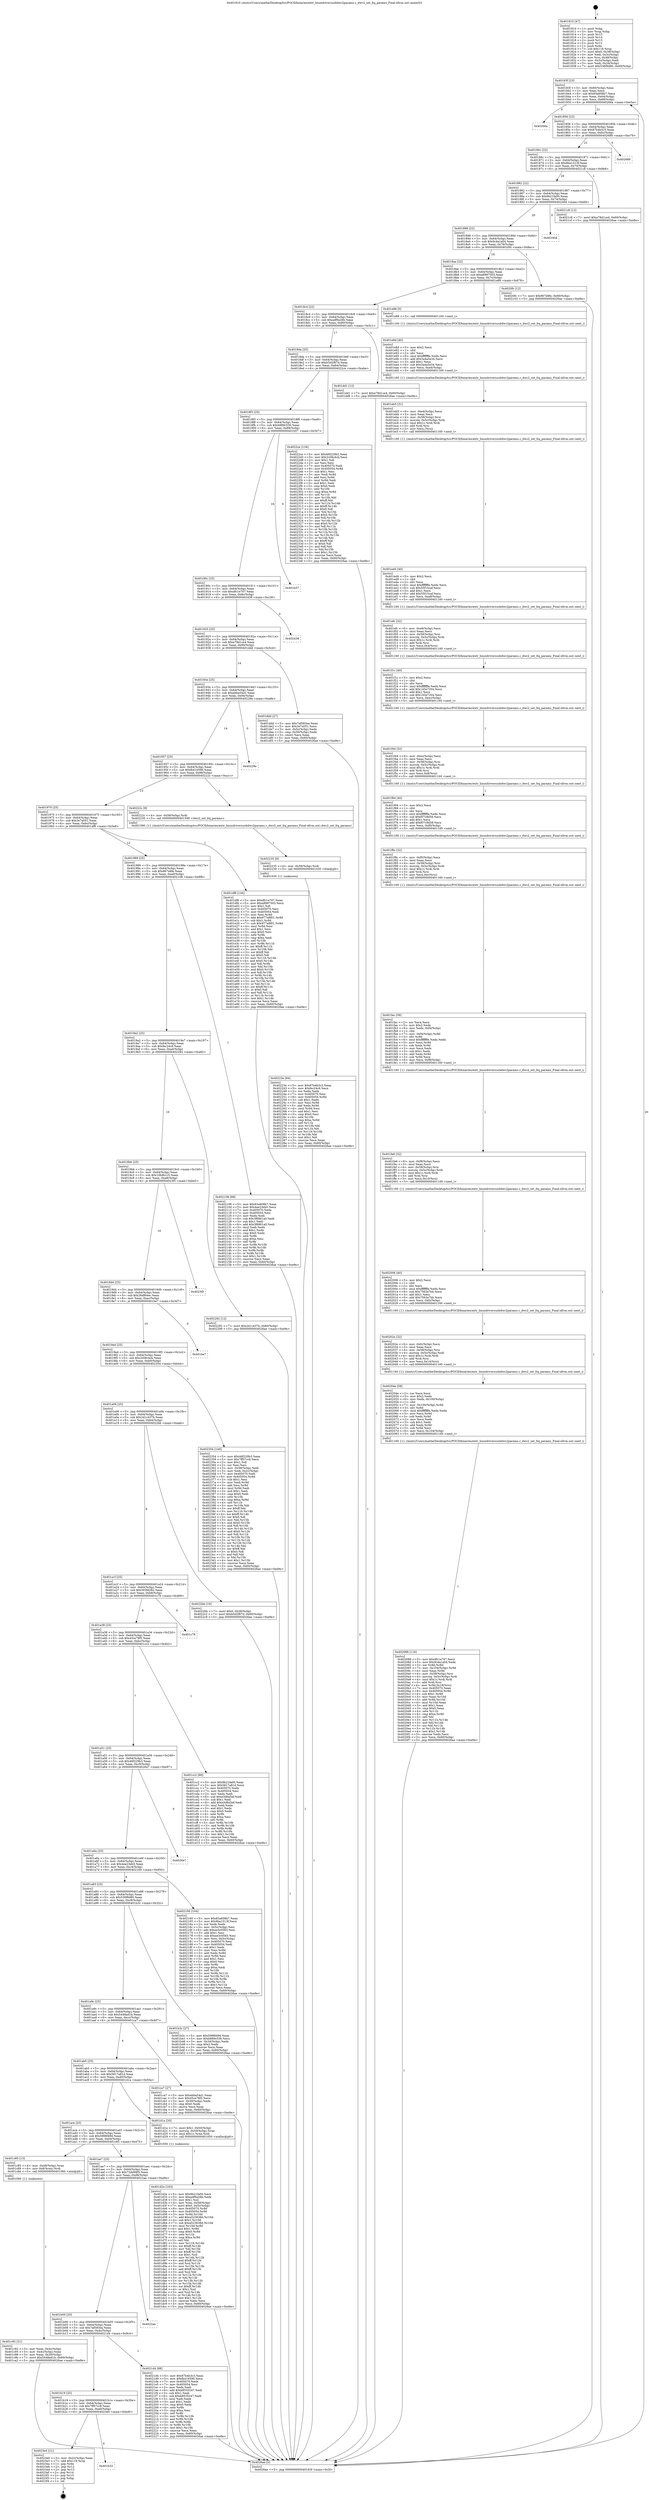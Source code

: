 digraph "0x401810" {
  label = "0x401810 (/mnt/c/Users/mathe/Desktop/tcc/POCII/binaries/extr_linuxdriversusbdwc2params.c_dwc2_set_ltq_params_Final-ollvm.out::main(0))"
  labelloc = "t"
  node[shape=record]

  Entry [label="",width=0.3,height=0.3,shape=circle,fillcolor=black,style=filled]
  "0x40183f" [label="{
     0x40183f [23]\l
     | [instrs]\l
     &nbsp;&nbsp;0x40183f \<+3\>: mov -0x60(%rbp),%eax\l
     &nbsp;&nbsp;0x401842 \<+2\>: mov %eax,%ecx\l
     &nbsp;&nbsp;0x401844 \<+6\>: sub $0x83a608b7,%ecx\l
     &nbsp;&nbsp;0x40184a \<+3\>: mov %eax,-0x64(%rbp)\l
     &nbsp;&nbsp;0x40184d \<+3\>: mov %ecx,-0x68(%rbp)\l
     &nbsp;&nbsp;0x401850 \<+6\>: je 000000000040266a \<main+0xe5a\>\l
  }"]
  "0x40266a" [label="{
     0x40266a\l
  }", style=dashed]
  "0x401856" [label="{
     0x401856 [22]\l
     | [instrs]\l
     &nbsp;&nbsp;0x401856 \<+5\>: jmp 000000000040185b \<main+0x4b\>\l
     &nbsp;&nbsp;0x40185b \<+3\>: mov -0x64(%rbp),%eax\l
     &nbsp;&nbsp;0x40185e \<+5\>: sub $0x87b4b3c3,%eax\l
     &nbsp;&nbsp;0x401863 \<+3\>: mov %eax,-0x6c(%rbp)\l
     &nbsp;&nbsp;0x401866 \<+6\>: je 0000000000402689 \<main+0xe79\>\l
  }"]
  Exit [label="",width=0.3,height=0.3,shape=circle,fillcolor=black,style=filled,peripheries=2]
  "0x402689" [label="{
     0x402689\l
  }", style=dashed]
  "0x40186c" [label="{
     0x40186c [22]\l
     | [instrs]\l
     &nbsp;&nbsp;0x40186c \<+5\>: jmp 0000000000401871 \<main+0x61\>\l
     &nbsp;&nbsp;0x401871 \<+3\>: mov -0x64(%rbp),%eax\l
     &nbsp;&nbsp;0x401874 \<+5\>: sub $0x8ba1513f,%eax\l
     &nbsp;&nbsp;0x401879 \<+3\>: mov %eax,-0x70(%rbp)\l
     &nbsp;&nbsp;0x40187c \<+6\>: je 00000000004021c8 \<main+0x9b8\>\l
  }"]
  "0x401b32" [label="{
     0x401b32\l
  }", style=dashed]
  "0x4021c8" [label="{
     0x4021c8 [12]\l
     | [instrs]\l
     &nbsp;&nbsp;0x4021c8 \<+7\>: movl $0xe78d1ce4,-0x60(%rbp)\l
     &nbsp;&nbsp;0x4021cf \<+5\>: jmp 00000000004026ae \<main+0xe9e\>\l
  }"]
  "0x401882" [label="{
     0x401882 [22]\l
     | [instrs]\l
     &nbsp;&nbsp;0x401882 \<+5\>: jmp 0000000000401887 \<main+0x77\>\l
     &nbsp;&nbsp;0x401887 \<+3\>: mov -0x64(%rbp),%eax\l
     &nbsp;&nbsp;0x40188a \<+5\>: sub $0x9b21fa00,%eax\l
     &nbsp;&nbsp;0x40188f \<+3\>: mov %eax,-0x74(%rbp)\l
     &nbsp;&nbsp;0x401892 \<+6\>: je 000000000040240d \<main+0xbfd\>\l
  }"]
  "0x4023e0" [label="{
     0x4023e0 [21]\l
     | [instrs]\l
     &nbsp;&nbsp;0x4023e0 \<+3\>: mov -0x2c(%rbp),%eax\l
     &nbsp;&nbsp;0x4023e3 \<+7\>: add $0x118,%rsp\l
     &nbsp;&nbsp;0x4023ea \<+1\>: pop %rbx\l
     &nbsp;&nbsp;0x4023eb \<+2\>: pop %r12\l
     &nbsp;&nbsp;0x4023ed \<+2\>: pop %r13\l
     &nbsp;&nbsp;0x4023ef \<+2\>: pop %r14\l
     &nbsp;&nbsp;0x4023f1 \<+2\>: pop %r15\l
     &nbsp;&nbsp;0x4023f3 \<+1\>: pop %rbp\l
     &nbsp;&nbsp;0x4023f4 \<+1\>: ret\l
  }"]
  "0x40240d" [label="{
     0x40240d\l
  }", style=dashed]
  "0x401898" [label="{
     0x401898 [22]\l
     | [instrs]\l
     &nbsp;&nbsp;0x401898 \<+5\>: jmp 000000000040189d \<main+0x8d\>\l
     &nbsp;&nbsp;0x40189d \<+3\>: mov -0x64(%rbp),%eax\l
     &nbsp;&nbsp;0x4018a0 \<+5\>: sub $0x9c4a1a04,%eax\l
     &nbsp;&nbsp;0x4018a5 \<+3\>: mov %eax,-0x78(%rbp)\l
     &nbsp;&nbsp;0x4018a8 \<+6\>: je 00000000004020fc \<main+0x8ec\>\l
  }"]
  "0x40223e" [label="{
     0x40223e [84]\l
     | [instrs]\l
     &nbsp;&nbsp;0x40223e \<+5\>: mov $0x87b4b3c3,%eax\l
     &nbsp;&nbsp;0x402243 \<+5\>: mov $0xfec24c6,%ecx\l
     &nbsp;&nbsp;0x402248 \<+2\>: xor %edx,%edx\l
     &nbsp;&nbsp;0x40224a \<+7\>: mov 0x405070,%esi\l
     &nbsp;&nbsp;0x402251 \<+8\>: mov 0x405054,%r8d\l
     &nbsp;&nbsp;0x402259 \<+3\>: sub $0x1,%edx\l
     &nbsp;&nbsp;0x40225c \<+3\>: mov %esi,%r9d\l
     &nbsp;&nbsp;0x40225f \<+3\>: add %edx,%r9d\l
     &nbsp;&nbsp;0x402262 \<+4\>: imul %r9d,%esi\l
     &nbsp;&nbsp;0x402266 \<+3\>: and $0x1,%esi\l
     &nbsp;&nbsp;0x402269 \<+3\>: cmp $0x0,%esi\l
     &nbsp;&nbsp;0x40226c \<+4\>: sete %r10b\l
     &nbsp;&nbsp;0x402270 \<+4\>: cmp $0xa,%r8d\l
     &nbsp;&nbsp;0x402274 \<+4\>: setl %r11b\l
     &nbsp;&nbsp;0x402278 \<+3\>: mov %r10b,%bl\l
     &nbsp;&nbsp;0x40227b \<+3\>: and %r11b,%bl\l
     &nbsp;&nbsp;0x40227e \<+3\>: xor %r11b,%r10b\l
     &nbsp;&nbsp;0x402281 \<+3\>: or %r10b,%bl\l
     &nbsp;&nbsp;0x402284 \<+3\>: test $0x1,%bl\l
     &nbsp;&nbsp;0x402287 \<+3\>: cmovne %ecx,%eax\l
     &nbsp;&nbsp;0x40228a \<+3\>: mov %eax,-0x60(%rbp)\l
     &nbsp;&nbsp;0x40228d \<+5\>: jmp 00000000004026ae \<main+0xe9e\>\l
  }"]
  "0x4020fc" [label="{
     0x4020fc [12]\l
     | [instrs]\l
     &nbsp;&nbsp;0x4020fc \<+7\>: movl $0x867e8fe,-0x60(%rbp)\l
     &nbsp;&nbsp;0x402103 \<+5\>: jmp 00000000004026ae \<main+0xe9e\>\l
  }"]
  "0x4018ae" [label="{
     0x4018ae [22]\l
     | [instrs]\l
     &nbsp;&nbsp;0x4018ae \<+5\>: jmp 00000000004018b3 \<main+0xa3\>\l
     &nbsp;&nbsp;0x4018b3 \<+3\>: mov -0x64(%rbp),%eax\l
     &nbsp;&nbsp;0x4018b6 \<+5\>: sub $0xa8997503,%eax\l
     &nbsp;&nbsp;0x4018bb \<+3\>: mov %eax,-0x7c(%rbp)\l
     &nbsp;&nbsp;0x4018be \<+6\>: je 0000000000401e88 \<main+0x678\>\l
  }"]
  "0x402235" [label="{
     0x402235 [9]\l
     | [instrs]\l
     &nbsp;&nbsp;0x402235 \<+4\>: mov -0x58(%rbp),%rdi\l
     &nbsp;&nbsp;0x402239 \<+5\>: call 0000000000401030 \<free@plt\>\l
     | [calls]\l
     &nbsp;&nbsp;0x401030 \{1\} (unknown)\l
  }"]
  "0x401e88" [label="{
     0x401e88 [5]\l
     | [instrs]\l
     &nbsp;&nbsp;0x401e88 \<+5\>: call 0000000000401160 \<next_i\>\l
     | [calls]\l
     &nbsp;&nbsp;0x401160 \{1\} (/mnt/c/Users/mathe/Desktop/tcc/POCII/binaries/extr_linuxdriversusbdwc2params.c_dwc2_set_ltq_params_Final-ollvm.out::next_i)\l
  }"]
  "0x4018c4" [label="{
     0x4018c4 [22]\l
     | [instrs]\l
     &nbsp;&nbsp;0x4018c4 \<+5\>: jmp 00000000004018c9 \<main+0xb9\>\l
     &nbsp;&nbsp;0x4018c9 \<+3\>: mov -0x64(%rbp),%eax\l
     &nbsp;&nbsp;0x4018cc \<+5\>: sub $0xadf9a26b,%eax\l
     &nbsp;&nbsp;0x4018d1 \<+3\>: mov %eax,-0x80(%rbp)\l
     &nbsp;&nbsp;0x4018d4 \<+6\>: je 0000000000401dd1 \<main+0x5c1\>\l
  }"]
  "0x401b19" [label="{
     0x401b19 [25]\l
     | [instrs]\l
     &nbsp;&nbsp;0x401b19 \<+5\>: jmp 0000000000401b1e \<main+0x30e\>\l
     &nbsp;&nbsp;0x401b1e \<+3\>: mov -0x64(%rbp),%eax\l
     &nbsp;&nbsp;0x401b21 \<+5\>: sub $0x7ff57cc6,%eax\l
     &nbsp;&nbsp;0x401b26 \<+6\>: mov %eax,-0xe0(%rbp)\l
     &nbsp;&nbsp;0x401b2c \<+6\>: je 00000000004023e0 \<main+0xbd0\>\l
  }"]
  "0x401dd1" [label="{
     0x401dd1 [12]\l
     | [instrs]\l
     &nbsp;&nbsp;0x401dd1 \<+7\>: movl $0xe78d1ce4,-0x60(%rbp)\l
     &nbsp;&nbsp;0x401dd8 \<+5\>: jmp 00000000004026ae \<main+0xe9e\>\l
  }"]
  "0x4018da" [label="{
     0x4018da [25]\l
     | [instrs]\l
     &nbsp;&nbsp;0x4018da \<+5\>: jmp 00000000004018df \<main+0xcf\>\l
     &nbsp;&nbsp;0x4018df \<+3\>: mov -0x64(%rbp),%eax\l
     &nbsp;&nbsp;0x4018e2 \<+5\>: sub $0xb5d2f67d,%eax\l
     &nbsp;&nbsp;0x4018e7 \<+6\>: mov %eax,-0x84(%rbp)\l
     &nbsp;&nbsp;0x4018ed \<+6\>: je 00000000004022ce \<main+0xabe\>\l
  }"]
  "0x4021d4" [label="{
     0x4021d4 [88]\l
     | [instrs]\l
     &nbsp;&nbsp;0x4021d4 \<+5\>: mov $0x87b4b3c3,%eax\l
     &nbsp;&nbsp;0x4021d9 \<+5\>: mov $0xfb416590,%ecx\l
     &nbsp;&nbsp;0x4021de \<+7\>: mov 0x405070,%edx\l
     &nbsp;&nbsp;0x4021e5 \<+7\>: mov 0x405054,%esi\l
     &nbsp;&nbsp;0x4021ec \<+2\>: mov %edx,%edi\l
     &nbsp;&nbsp;0x4021ee \<+6\>: add $0xb8535247,%edi\l
     &nbsp;&nbsp;0x4021f4 \<+3\>: sub $0x1,%edi\l
     &nbsp;&nbsp;0x4021f7 \<+6\>: sub $0xb8535247,%edi\l
     &nbsp;&nbsp;0x4021fd \<+3\>: imul %edi,%edx\l
     &nbsp;&nbsp;0x402200 \<+3\>: and $0x1,%edx\l
     &nbsp;&nbsp;0x402203 \<+3\>: cmp $0x0,%edx\l
     &nbsp;&nbsp;0x402206 \<+4\>: sete %r8b\l
     &nbsp;&nbsp;0x40220a \<+3\>: cmp $0xa,%esi\l
     &nbsp;&nbsp;0x40220d \<+4\>: setl %r9b\l
     &nbsp;&nbsp;0x402211 \<+3\>: mov %r8b,%r10b\l
     &nbsp;&nbsp;0x402214 \<+3\>: and %r9b,%r10b\l
     &nbsp;&nbsp;0x402217 \<+3\>: xor %r9b,%r8b\l
     &nbsp;&nbsp;0x40221a \<+3\>: or %r8b,%r10b\l
     &nbsp;&nbsp;0x40221d \<+4\>: test $0x1,%r10b\l
     &nbsp;&nbsp;0x402221 \<+3\>: cmovne %ecx,%eax\l
     &nbsp;&nbsp;0x402224 \<+3\>: mov %eax,-0x60(%rbp)\l
     &nbsp;&nbsp;0x402227 \<+5\>: jmp 00000000004026ae \<main+0xe9e\>\l
  }"]
  "0x4022ce" [label="{
     0x4022ce [134]\l
     | [instrs]\l
     &nbsp;&nbsp;0x4022ce \<+5\>: mov $0x46f229b3,%eax\l
     &nbsp;&nbsp;0x4022d3 \<+5\>: mov $0x2c08c4cb,%ecx\l
     &nbsp;&nbsp;0x4022d8 \<+2\>: mov $0x1,%dl\l
     &nbsp;&nbsp;0x4022da \<+2\>: xor %esi,%esi\l
     &nbsp;&nbsp;0x4022dc \<+7\>: mov 0x405070,%edi\l
     &nbsp;&nbsp;0x4022e3 \<+8\>: mov 0x405054,%r8d\l
     &nbsp;&nbsp;0x4022eb \<+3\>: sub $0x1,%esi\l
     &nbsp;&nbsp;0x4022ee \<+3\>: mov %edi,%r9d\l
     &nbsp;&nbsp;0x4022f1 \<+3\>: add %esi,%r9d\l
     &nbsp;&nbsp;0x4022f4 \<+4\>: imul %r9d,%edi\l
     &nbsp;&nbsp;0x4022f8 \<+3\>: and $0x1,%edi\l
     &nbsp;&nbsp;0x4022fb \<+3\>: cmp $0x0,%edi\l
     &nbsp;&nbsp;0x4022fe \<+4\>: sete %r10b\l
     &nbsp;&nbsp;0x402302 \<+4\>: cmp $0xa,%r8d\l
     &nbsp;&nbsp;0x402306 \<+4\>: setl %r11b\l
     &nbsp;&nbsp;0x40230a \<+3\>: mov %r10b,%bl\l
     &nbsp;&nbsp;0x40230d \<+3\>: xor $0xff,%bl\l
     &nbsp;&nbsp;0x402310 \<+3\>: mov %r11b,%r14b\l
     &nbsp;&nbsp;0x402313 \<+4\>: xor $0xff,%r14b\l
     &nbsp;&nbsp;0x402317 \<+3\>: xor $0x0,%dl\l
     &nbsp;&nbsp;0x40231a \<+3\>: mov %bl,%r15b\l
     &nbsp;&nbsp;0x40231d \<+4\>: and $0x0,%r15b\l
     &nbsp;&nbsp;0x402321 \<+3\>: and %dl,%r10b\l
     &nbsp;&nbsp;0x402324 \<+3\>: mov %r14b,%r12b\l
     &nbsp;&nbsp;0x402327 \<+4\>: and $0x0,%r12b\l
     &nbsp;&nbsp;0x40232b \<+3\>: and %dl,%r11b\l
     &nbsp;&nbsp;0x40232e \<+3\>: or %r10b,%r15b\l
     &nbsp;&nbsp;0x402331 \<+3\>: or %r11b,%r12b\l
     &nbsp;&nbsp;0x402334 \<+3\>: xor %r12b,%r15b\l
     &nbsp;&nbsp;0x402337 \<+3\>: or %r14b,%bl\l
     &nbsp;&nbsp;0x40233a \<+3\>: xor $0xff,%bl\l
     &nbsp;&nbsp;0x40233d \<+3\>: or $0x0,%dl\l
     &nbsp;&nbsp;0x402340 \<+2\>: and %dl,%bl\l
     &nbsp;&nbsp;0x402342 \<+3\>: or %bl,%r15b\l
     &nbsp;&nbsp;0x402345 \<+4\>: test $0x1,%r15b\l
     &nbsp;&nbsp;0x402349 \<+3\>: cmovne %ecx,%eax\l
     &nbsp;&nbsp;0x40234c \<+3\>: mov %eax,-0x60(%rbp)\l
     &nbsp;&nbsp;0x40234f \<+5\>: jmp 00000000004026ae \<main+0xe9e\>\l
  }"]
  "0x4018f3" [label="{
     0x4018f3 [25]\l
     | [instrs]\l
     &nbsp;&nbsp;0x4018f3 \<+5\>: jmp 00000000004018f8 \<main+0xe8\>\l
     &nbsp;&nbsp;0x4018f8 \<+3\>: mov -0x64(%rbp),%eax\l
     &nbsp;&nbsp;0x4018fb \<+5\>: sub $0xb889c536,%eax\l
     &nbsp;&nbsp;0x401900 \<+6\>: mov %eax,-0x88(%rbp)\l
     &nbsp;&nbsp;0x401906 \<+6\>: je 0000000000401b57 \<main+0x347\>\l
  }"]
  "0x401b00" [label="{
     0x401b00 [25]\l
     | [instrs]\l
     &nbsp;&nbsp;0x401b00 \<+5\>: jmp 0000000000401b05 \<main+0x2f5\>\l
     &nbsp;&nbsp;0x401b05 \<+3\>: mov -0x64(%rbp),%eax\l
     &nbsp;&nbsp;0x401b08 \<+5\>: sub $0x7af583ea,%eax\l
     &nbsp;&nbsp;0x401b0d \<+6\>: mov %eax,-0xdc(%rbp)\l
     &nbsp;&nbsp;0x401b13 \<+6\>: je 00000000004021d4 \<main+0x9c4\>\l
  }"]
  "0x401b57" [label="{
     0x401b57\l
  }", style=dashed]
  "0x40190c" [label="{
     0x40190c [25]\l
     | [instrs]\l
     &nbsp;&nbsp;0x40190c \<+5\>: jmp 0000000000401911 \<main+0x101\>\l
     &nbsp;&nbsp;0x401911 \<+3\>: mov -0x64(%rbp),%eax\l
     &nbsp;&nbsp;0x401914 \<+5\>: sub $0xdfc1e707,%eax\l
     &nbsp;&nbsp;0x401919 \<+6\>: mov %eax,-0x8c(%rbp)\l
     &nbsp;&nbsp;0x40191f \<+6\>: je 0000000000402438 \<main+0xc28\>\l
  }"]
  "0x4022aa" [label="{
     0x4022aa\l
  }", style=dashed]
  "0x402438" [label="{
     0x402438\l
  }", style=dashed]
  "0x401925" [label="{
     0x401925 [25]\l
     | [instrs]\l
     &nbsp;&nbsp;0x401925 \<+5\>: jmp 000000000040192a \<main+0x11a\>\l
     &nbsp;&nbsp;0x40192a \<+3\>: mov -0x64(%rbp),%eax\l
     &nbsp;&nbsp;0x40192d \<+5\>: sub $0xe78d1ce4,%eax\l
     &nbsp;&nbsp;0x401932 \<+6\>: mov %eax,-0x90(%rbp)\l
     &nbsp;&nbsp;0x401938 \<+6\>: je 0000000000401ddd \<main+0x5cd\>\l
  }"]
  "0x402088" [label="{
     0x402088 [116]\l
     | [instrs]\l
     &nbsp;&nbsp;0x402088 \<+5\>: mov $0xdfc1e707,%ecx\l
     &nbsp;&nbsp;0x40208d \<+5\>: mov $0x9c4a1a04,%edx\l
     &nbsp;&nbsp;0x402092 \<+3\>: xor %r8d,%r8d\l
     &nbsp;&nbsp;0x402095 \<+7\>: mov -0x104(%rbp),%r9d\l
     &nbsp;&nbsp;0x40209c \<+4\>: imul %eax,%r9d\l
     &nbsp;&nbsp;0x4020a0 \<+4\>: mov -0x58(%rbp),%rsi\l
     &nbsp;&nbsp;0x4020a4 \<+4\>: movslq -0x5c(%rbp),%rdi\l
     &nbsp;&nbsp;0x4020a8 \<+4\>: imul $0x1c,%rdi,%rdi\l
     &nbsp;&nbsp;0x4020ac \<+3\>: add %rdi,%rsi\l
     &nbsp;&nbsp;0x4020af \<+4\>: mov %r9d,0x18(%rsi)\l
     &nbsp;&nbsp;0x4020b3 \<+7\>: mov 0x405070,%eax\l
     &nbsp;&nbsp;0x4020ba \<+8\>: mov 0x405054,%r9d\l
     &nbsp;&nbsp;0x4020c2 \<+4\>: sub $0x1,%r8d\l
     &nbsp;&nbsp;0x4020c6 \<+3\>: mov %eax,%r10d\l
     &nbsp;&nbsp;0x4020c9 \<+3\>: add %r8d,%r10d\l
     &nbsp;&nbsp;0x4020cc \<+4\>: imul %r10d,%eax\l
     &nbsp;&nbsp;0x4020d0 \<+3\>: and $0x1,%eax\l
     &nbsp;&nbsp;0x4020d3 \<+3\>: cmp $0x0,%eax\l
     &nbsp;&nbsp;0x4020d6 \<+4\>: sete %r11b\l
     &nbsp;&nbsp;0x4020da \<+4\>: cmp $0xa,%r9d\l
     &nbsp;&nbsp;0x4020de \<+3\>: setl %bl\l
     &nbsp;&nbsp;0x4020e1 \<+3\>: mov %r11b,%r14b\l
     &nbsp;&nbsp;0x4020e4 \<+3\>: and %bl,%r14b\l
     &nbsp;&nbsp;0x4020e7 \<+3\>: xor %bl,%r11b\l
     &nbsp;&nbsp;0x4020ea \<+3\>: or %r11b,%r14b\l
     &nbsp;&nbsp;0x4020ed \<+4\>: test $0x1,%r14b\l
     &nbsp;&nbsp;0x4020f1 \<+3\>: cmovne %edx,%ecx\l
     &nbsp;&nbsp;0x4020f4 \<+3\>: mov %ecx,-0x60(%rbp)\l
     &nbsp;&nbsp;0x4020f7 \<+5\>: jmp 00000000004026ae \<main+0xe9e\>\l
  }"]
  "0x401ddd" [label="{
     0x401ddd [27]\l
     | [instrs]\l
     &nbsp;&nbsp;0x401ddd \<+5\>: mov $0x7af583ea,%eax\l
     &nbsp;&nbsp;0x401de2 \<+5\>: mov $0x3e7a051,%ecx\l
     &nbsp;&nbsp;0x401de7 \<+3\>: mov -0x5c(%rbp),%edx\l
     &nbsp;&nbsp;0x401dea \<+3\>: cmp -0x50(%rbp),%edx\l
     &nbsp;&nbsp;0x401ded \<+3\>: cmovl %ecx,%eax\l
     &nbsp;&nbsp;0x401df0 \<+3\>: mov %eax,-0x60(%rbp)\l
     &nbsp;&nbsp;0x401df3 \<+5\>: jmp 00000000004026ae \<main+0xe9e\>\l
  }"]
  "0x40193e" [label="{
     0x40193e [25]\l
     | [instrs]\l
     &nbsp;&nbsp;0x40193e \<+5\>: jmp 0000000000401943 \<main+0x133\>\l
     &nbsp;&nbsp;0x401943 \<+3\>: mov -0x64(%rbp),%eax\l
     &nbsp;&nbsp;0x401946 \<+5\>: sub $0xebba54d1,%eax\l
     &nbsp;&nbsp;0x40194b \<+6\>: mov %eax,-0x94(%rbp)\l
     &nbsp;&nbsp;0x401951 \<+6\>: je 000000000040229e \<main+0xa8e\>\l
  }"]
  "0x40204e" [label="{
     0x40204e [58]\l
     | [instrs]\l
     &nbsp;&nbsp;0x40204e \<+2\>: xor %ecx,%ecx\l
     &nbsp;&nbsp;0x402050 \<+5\>: mov $0x2,%edx\l
     &nbsp;&nbsp;0x402055 \<+6\>: mov %edx,-0x100(%rbp)\l
     &nbsp;&nbsp;0x40205b \<+1\>: cltd\l
     &nbsp;&nbsp;0x40205c \<+7\>: mov -0x100(%rbp),%r8d\l
     &nbsp;&nbsp;0x402063 \<+3\>: idiv %r8d\l
     &nbsp;&nbsp;0x402066 \<+6\>: imul $0xfffffffe,%edx,%edx\l
     &nbsp;&nbsp;0x40206c \<+3\>: mov %ecx,%r9d\l
     &nbsp;&nbsp;0x40206f \<+3\>: sub %edx,%r9d\l
     &nbsp;&nbsp;0x402072 \<+2\>: mov %ecx,%edx\l
     &nbsp;&nbsp;0x402074 \<+3\>: sub $0x1,%edx\l
     &nbsp;&nbsp;0x402077 \<+3\>: add %edx,%r9d\l
     &nbsp;&nbsp;0x40207a \<+3\>: sub %r9d,%ecx\l
     &nbsp;&nbsp;0x40207d \<+6\>: mov %ecx,-0x104(%rbp)\l
     &nbsp;&nbsp;0x402083 \<+5\>: call 0000000000401160 \<next_i\>\l
     | [calls]\l
     &nbsp;&nbsp;0x401160 \{1\} (/mnt/c/Users/mathe/Desktop/tcc/POCII/binaries/extr_linuxdriversusbdwc2params.c_dwc2_set_ltq_params_Final-ollvm.out::next_i)\l
  }"]
  "0x40229e" [label="{
     0x40229e\l
  }", style=dashed]
  "0x401957" [label="{
     0x401957 [25]\l
     | [instrs]\l
     &nbsp;&nbsp;0x401957 \<+5\>: jmp 000000000040195c \<main+0x14c\>\l
     &nbsp;&nbsp;0x40195c \<+3\>: mov -0x64(%rbp),%eax\l
     &nbsp;&nbsp;0x40195f \<+5\>: sub $0xfb416590,%eax\l
     &nbsp;&nbsp;0x401964 \<+6\>: mov %eax,-0x98(%rbp)\l
     &nbsp;&nbsp;0x40196a \<+6\>: je 000000000040222c \<main+0xa1c\>\l
  }"]
  "0x40202e" [label="{
     0x40202e [32]\l
     | [instrs]\l
     &nbsp;&nbsp;0x40202e \<+6\>: mov -0xfc(%rbp),%ecx\l
     &nbsp;&nbsp;0x402034 \<+3\>: imul %eax,%ecx\l
     &nbsp;&nbsp;0x402037 \<+4\>: mov -0x58(%rbp),%rsi\l
     &nbsp;&nbsp;0x40203b \<+4\>: movslq -0x5c(%rbp),%rdi\l
     &nbsp;&nbsp;0x40203f \<+4\>: imul $0x1c,%rdi,%rdi\l
     &nbsp;&nbsp;0x402043 \<+3\>: add %rdi,%rsi\l
     &nbsp;&nbsp;0x402046 \<+3\>: mov %ecx,0x14(%rsi)\l
     &nbsp;&nbsp;0x402049 \<+5\>: call 0000000000401160 \<next_i\>\l
     | [calls]\l
     &nbsp;&nbsp;0x401160 \{1\} (/mnt/c/Users/mathe/Desktop/tcc/POCII/binaries/extr_linuxdriversusbdwc2params.c_dwc2_set_ltq_params_Final-ollvm.out::next_i)\l
  }"]
  "0x40222c" [label="{
     0x40222c [9]\l
     | [instrs]\l
     &nbsp;&nbsp;0x40222c \<+4\>: mov -0x58(%rbp),%rdi\l
     &nbsp;&nbsp;0x402230 \<+5\>: call 0000000000401590 \<dwc2_set_ltq_params\>\l
     | [calls]\l
     &nbsp;&nbsp;0x401590 \{1\} (/mnt/c/Users/mathe/Desktop/tcc/POCII/binaries/extr_linuxdriversusbdwc2params.c_dwc2_set_ltq_params_Final-ollvm.out::dwc2_set_ltq_params)\l
  }"]
  "0x401970" [label="{
     0x401970 [25]\l
     | [instrs]\l
     &nbsp;&nbsp;0x401970 \<+5\>: jmp 0000000000401975 \<main+0x165\>\l
     &nbsp;&nbsp;0x401975 \<+3\>: mov -0x64(%rbp),%eax\l
     &nbsp;&nbsp;0x401978 \<+5\>: sub $0x3e7a051,%eax\l
     &nbsp;&nbsp;0x40197d \<+6\>: mov %eax,-0x9c(%rbp)\l
     &nbsp;&nbsp;0x401983 \<+6\>: je 0000000000401df8 \<main+0x5e8\>\l
  }"]
  "0x402006" [label="{
     0x402006 [40]\l
     | [instrs]\l
     &nbsp;&nbsp;0x402006 \<+5\>: mov $0x2,%ecx\l
     &nbsp;&nbsp;0x40200b \<+1\>: cltd\l
     &nbsp;&nbsp;0x40200c \<+2\>: idiv %ecx\l
     &nbsp;&nbsp;0x40200e \<+6\>: imul $0xfffffffe,%edx,%ecx\l
     &nbsp;&nbsp;0x402014 \<+6\>: sub $0x7563a7bb,%ecx\l
     &nbsp;&nbsp;0x40201a \<+3\>: add $0x1,%ecx\l
     &nbsp;&nbsp;0x40201d \<+6\>: add $0x7563a7bb,%ecx\l
     &nbsp;&nbsp;0x402023 \<+6\>: mov %ecx,-0xfc(%rbp)\l
     &nbsp;&nbsp;0x402029 \<+5\>: call 0000000000401160 \<next_i\>\l
     | [calls]\l
     &nbsp;&nbsp;0x401160 \{1\} (/mnt/c/Users/mathe/Desktop/tcc/POCII/binaries/extr_linuxdriversusbdwc2params.c_dwc2_set_ltq_params_Final-ollvm.out::next_i)\l
  }"]
  "0x401df8" [label="{
     0x401df8 [144]\l
     | [instrs]\l
     &nbsp;&nbsp;0x401df8 \<+5\>: mov $0xdfc1e707,%eax\l
     &nbsp;&nbsp;0x401dfd \<+5\>: mov $0xa8997503,%ecx\l
     &nbsp;&nbsp;0x401e02 \<+2\>: mov $0x1,%dl\l
     &nbsp;&nbsp;0x401e04 \<+7\>: mov 0x405070,%esi\l
     &nbsp;&nbsp;0x401e0b \<+7\>: mov 0x405054,%edi\l
     &nbsp;&nbsp;0x401e12 \<+3\>: mov %esi,%r8d\l
     &nbsp;&nbsp;0x401e15 \<+7\>: add $0x977a8f01,%r8d\l
     &nbsp;&nbsp;0x401e1c \<+4\>: sub $0x1,%r8d\l
     &nbsp;&nbsp;0x401e20 \<+7\>: sub $0x977a8f01,%r8d\l
     &nbsp;&nbsp;0x401e27 \<+4\>: imul %r8d,%esi\l
     &nbsp;&nbsp;0x401e2b \<+3\>: and $0x1,%esi\l
     &nbsp;&nbsp;0x401e2e \<+3\>: cmp $0x0,%esi\l
     &nbsp;&nbsp;0x401e31 \<+4\>: sete %r9b\l
     &nbsp;&nbsp;0x401e35 \<+3\>: cmp $0xa,%edi\l
     &nbsp;&nbsp;0x401e38 \<+4\>: setl %r10b\l
     &nbsp;&nbsp;0x401e3c \<+3\>: mov %r9b,%r11b\l
     &nbsp;&nbsp;0x401e3f \<+4\>: xor $0xff,%r11b\l
     &nbsp;&nbsp;0x401e43 \<+3\>: mov %r10b,%bl\l
     &nbsp;&nbsp;0x401e46 \<+3\>: xor $0xff,%bl\l
     &nbsp;&nbsp;0x401e49 \<+3\>: xor $0x0,%dl\l
     &nbsp;&nbsp;0x401e4c \<+3\>: mov %r11b,%r14b\l
     &nbsp;&nbsp;0x401e4f \<+4\>: and $0x0,%r14b\l
     &nbsp;&nbsp;0x401e53 \<+3\>: and %dl,%r9b\l
     &nbsp;&nbsp;0x401e56 \<+3\>: mov %bl,%r15b\l
     &nbsp;&nbsp;0x401e59 \<+4\>: and $0x0,%r15b\l
     &nbsp;&nbsp;0x401e5d \<+3\>: and %dl,%r10b\l
     &nbsp;&nbsp;0x401e60 \<+3\>: or %r9b,%r14b\l
     &nbsp;&nbsp;0x401e63 \<+3\>: or %r10b,%r15b\l
     &nbsp;&nbsp;0x401e66 \<+3\>: xor %r15b,%r14b\l
     &nbsp;&nbsp;0x401e69 \<+3\>: or %bl,%r11b\l
     &nbsp;&nbsp;0x401e6c \<+4\>: xor $0xff,%r11b\l
     &nbsp;&nbsp;0x401e70 \<+3\>: or $0x0,%dl\l
     &nbsp;&nbsp;0x401e73 \<+3\>: and %dl,%r11b\l
     &nbsp;&nbsp;0x401e76 \<+3\>: or %r11b,%r14b\l
     &nbsp;&nbsp;0x401e79 \<+4\>: test $0x1,%r14b\l
     &nbsp;&nbsp;0x401e7d \<+3\>: cmovne %ecx,%eax\l
     &nbsp;&nbsp;0x401e80 \<+3\>: mov %eax,-0x60(%rbp)\l
     &nbsp;&nbsp;0x401e83 \<+5\>: jmp 00000000004026ae \<main+0xe9e\>\l
  }"]
  "0x401989" [label="{
     0x401989 [25]\l
     | [instrs]\l
     &nbsp;&nbsp;0x401989 \<+5\>: jmp 000000000040198e \<main+0x17e\>\l
     &nbsp;&nbsp;0x40198e \<+3\>: mov -0x64(%rbp),%eax\l
     &nbsp;&nbsp;0x401991 \<+5\>: sub $0x867e8fe,%eax\l
     &nbsp;&nbsp;0x401996 \<+6\>: mov %eax,-0xa0(%rbp)\l
     &nbsp;&nbsp;0x40199c \<+6\>: je 0000000000402108 \<main+0x8f8\>\l
  }"]
  "0x401fe6" [label="{
     0x401fe6 [32]\l
     | [instrs]\l
     &nbsp;&nbsp;0x401fe6 \<+6\>: mov -0xf8(%rbp),%ecx\l
     &nbsp;&nbsp;0x401fec \<+3\>: imul %eax,%ecx\l
     &nbsp;&nbsp;0x401fef \<+4\>: mov -0x58(%rbp),%rsi\l
     &nbsp;&nbsp;0x401ff3 \<+4\>: movslq -0x5c(%rbp),%rdi\l
     &nbsp;&nbsp;0x401ff7 \<+4\>: imul $0x1c,%rdi,%rdi\l
     &nbsp;&nbsp;0x401ffb \<+3\>: add %rdi,%rsi\l
     &nbsp;&nbsp;0x401ffe \<+3\>: mov %ecx,0x10(%rsi)\l
     &nbsp;&nbsp;0x402001 \<+5\>: call 0000000000401160 \<next_i\>\l
     | [calls]\l
     &nbsp;&nbsp;0x401160 \{1\} (/mnt/c/Users/mathe/Desktop/tcc/POCII/binaries/extr_linuxdriversusbdwc2params.c_dwc2_set_ltq_params_Final-ollvm.out::next_i)\l
  }"]
  "0x402108" [label="{
     0x402108 [88]\l
     | [instrs]\l
     &nbsp;&nbsp;0x402108 \<+5\>: mov $0x83a608b7,%eax\l
     &nbsp;&nbsp;0x40210d \<+5\>: mov $0x4ee23eb5,%ecx\l
     &nbsp;&nbsp;0x402112 \<+7\>: mov 0x405070,%edx\l
     &nbsp;&nbsp;0x402119 \<+7\>: mov 0x405054,%esi\l
     &nbsp;&nbsp;0x402120 \<+2\>: mov %edx,%edi\l
     &nbsp;&nbsp;0x402122 \<+6\>: sub $0x3f6861a0,%edi\l
     &nbsp;&nbsp;0x402128 \<+3\>: sub $0x1,%edi\l
     &nbsp;&nbsp;0x40212b \<+6\>: add $0x3f6861a0,%edi\l
     &nbsp;&nbsp;0x402131 \<+3\>: imul %edi,%edx\l
     &nbsp;&nbsp;0x402134 \<+3\>: and $0x1,%edx\l
     &nbsp;&nbsp;0x402137 \<+3\>: cmp $0x0,%edx\l
     &nbsp;&nbsp;0x40213a \<+4\>: sete %r8b\l
     &nbsp;&nbsp;0x40213e \<+3\>: cmp $0xa,%esi\l
     &nbsp;&nbsp;0x402141 \<+4\>: setl %r9b\l
     &nbsp;&nbsp;0x402145 \<+3\>: mov %r8b,%r10b\l
     &nbsp;&nbsp;0x402148 \<+3\>: and %r9b,%r10b\l
     &nbsp;&nbsp;0x40214b \<+3\>: xor %r9b,%r8b\l
     &nbsp;&nbsp;0x40214e \<+3\>: or %r8b,%r10b\l
     &nbsp;&nbsp;0x402151 \<+4\>: test $0x1,%r10b\l
     &nbsp;&nbsp;0x402155 \<+3\>: cmovne %ecx,%eax\l
     &nbsp;&nbsp;0x402158 \<+3\>: mov %eax,-0x60(%rbp)\l
     &nbsp;&nbsp;0x40215b \<+5\>: jmp 00000000004026ae \<main+0xe9e\>\l
  }"]
  "0x4019a2" [label="{
     0x4019a2 [25]\l
     | [instrs]\l
     &nbsp;&nbsp;0x4019a2 \<+5\>: jmp 00000000004019a7 \<main+0x197\>\l
     &nbsp;&nbsp;0x4019a7 \<+3\>: mov -0x64(%rbp),%eax\l
     &nbsp;&nbsp;0x4019aa \<+5\>: sub $0xfec24c6,%eax\l
     &nbsp;&nbsp;0x4019af \<+6\>: mov %eax,-0xa4(%rbp)\l
     &nbsp;&nbsp;0x4019b5 \<+6\>: je 0000000000402292 \<main+0xa82\>\l
  }"]
  "0x401fac" [label="{
     0x401fac [58]\l
     | [instrs]\l
     &nbsp;&nbsp;0x401fac \<+2\>: xor %ecx,%ecx\l
     &nbsp;&nbsp;0x401fae \<+5\>: mov $0x2,%edx\l
     &nbsp;&nbsp;0x401fb3 \<+6\>: mov %edx,-0xf4(%rbp)\l
     &nbsp;&nbsp;0x401fb9 \<+1\>: cltd\l
     &nbsp;&nbsp;0x401fba \<+7\>: mov -0xf4(%rbp),%r8d\l
     &nbsp;&nbsp;0x401fc1 \<+3\>: idiv %r8d\l
     &nbsp;&nbsp;0x401fc4 \<+6\>: imul $0xfffffffe,%edx,%edx\l
     &nbsp;&nbsp;0x401fca \<+3\>: mov %ecx,%r9d\l
     &nbsp;&nbsp;0x401fcd \<+3\>: sub %edx,%r9d\l
     &nbsp;&nbsp;0x401fd0 \<+2\>: mov %ecx,%edx\l
     &nbsp;&nbsp;0x401fd2 \<+3\>: sub $0x1,%edx\l
     &nbsp;&nbsp;0x401fd5 \<+3\>: add %edx,%r9d\l
     &nbsp;&nbsp;0x401fd8 \<+3\>: sub %r9d,%ecx\l
     &nbsp;&nbsp;0x401fdb \<+6\>: mov %ecx,-0xf8(%rbp)\l
     &nbsp;&nbsp;0x401fe1 \<+5\>: call 0000000000401160 \<next_i\>\l
     | [calls]\l
     &nbsp;&nbsp;0x401160 \{1\} (/mnt/c/Users/mathe/Desktop/tcc/POCII/binaries/extr_linuxdriversusbdwc2params.c_dwc2_set_ltq_params_Final-ollvm.out::next_i)\l
  }"]
  "0x402292" [label="{
     0x402292 [12]\l
     | [instrs]\l
     &nbsp;&nbsp;0x402292 \<+7\>: movl $0x2d1c437b,-0x60(%rbp)\l
     &nbsp;&nbsp;0x402299 \<+5\>: jmp 00000000004026ae \<main+0xe9e\>\l
  }"]
  "0x4019bb" [label="{
     0x4019bb [25]\l
     | [instrs]\l
     &nbsp;&nbsp;0x4019bb \<+5\>: jmp 00000000004019c0 \<main+0x1b0\>\l
     &nbsp;&nbsp;0x4019c0 \<+3\>: mov -0x64(%rbp),%eax\l
     &nbsp;&nbsp;0x4019c3 \<+5\>: sub $0x10b9b1c5,%eax\l
     &nbsp;&nbsp;0x4019c8 \<+6\>: mov %eax,-0xa8(%rbp)\l
     &nbsp;&nbsp;0x4019ce \<+6\>: je 00000000004023f5 \<main+0xbe5\>\l
  }"]
  "0x401f8c" [label="{
     0x401f8c [32]\l
     | [instrs]\l
     &nbsp;&nbsp;0x401f8c \<+6\>: mov -0xf0(%rbp),%ecx\l
     &nbsp;&nbsp;0x401f92 \<+3\>: imul %eax,%ecx\l
     &nbsp;&nbsp;0x401f95 \<+4\>: mov -0x58(%rbp),%rsi\l
     &nbsp;&nbsp;0x401f99 \<+4\>: movslq -0x5c(%rbp),%rdi\l
     &nbsp;&nbsp;0x401f9d \<+4\>: imul $0x1c,%rdi,%rdi\l
     &nbsp;&nbsp;0x401fa1 \<+3\>: add %rdi,%rsi\l
     &nbsp;&nbsp;0x401fa4 \<+3\>: mov %ecx,0xc(%rsi)\l
     &nbsp;&nbsp;0x401fa7 \<+5\>: call 0000000000401160 \<next_i\>\l
     | [calls]\l
     &nbsp;&nbsp;0x401160 \{1\} (/mnt/c/Users/mathe/Desktop/tcc/POCII/binaries/extr_linuxdriversusbdwc2params.c_dwc2_set_ltq_params_Final-ollvm.out::next_i)\l
  }"]
  "0x4023f5" [label="{
     0x4023f5\l
  }", style=dashed]
  "0x4019d4" [label="{
     0x4019d4 [25]\l
     | [instrs]\l
     &nbsp;&nbsp;0x4019d4 \<+5\>: jmp 00000000004019d9 \<main+0x1c9\>\l
     &nbsp;&nbsp;0x4019d9 \<+3\>: mov -0x64(%rbp),%eax\l
     &nbsp;&nbsp;0x4019dc \<+5\>: sub $0x26df64ec,%eax\l
     &nbsp;&nbsp;0x4019e1 \<+6\>: mov %eax,-0xac(%rbp)\l
     &nbsp;&nbsp;0x4019e7 \<+6\>: je 0000000000401be7 \<main+0x3d7\>\l
  }"]
  "0x401f64" [label="{
     0x401f64 [40]\l
     | [instrs]\l
     &nbsp;&nbsp;0x401f64 \<+5\>: mov $0x2,%ecx\l
     &nbsp;&nbsp;0x401f69 \<+1\>: cltd\l
     &nbsp;&nbsp;0x401f6a \<+2\>: idiv %ecx\l
     &nbsp;&nbsp;0x401f6c \<+6\>: imul $0xfffffffe,%edx,%ecx\l
     &nbsp;&nbsp;0x401f72 \<+6\>: sub $0xf07c9d58,%ecx\l
     &nbsp;&nbsp;0x401f78 \<+3\>: add $0x1,%ecx\l
     &nbsp;&nbsp;0x401f7b \<+6\>: add $0xf07c9d58,%ecx\l
     &nbsp;&nbsp;0x401f81 \<+6\>: mov %ecx,-0xf0(%rbp)\l
     &nbsp;&nbsp;0x401f87 \<+5\>: call 0000000000401160 \<next_i\>\l
     | [calls]\l
     &nbsp;&nbsp;0x401160 \{1\} (/mnt/c/Users/mathe/Desktop/tcc/POCII/binaries/extr_linuxdriversusbdwc2params.c_dwc2_set_ltq_params_Final-ollvm.out::next_i)\l
  }"]
  "0x401be7" [label="{
     0x401be7\l
  }", style=dashed]
  "0x4019ed" [label="{
     0x4019ed [25]\l
     | [instrs]\l
     &nbsp;&nbsp;0x4019ed \<+5\>: jmp 00000000004019f2 \<main+0x1e2\>\l
     &nbsp;&nbsp;0x4019f2 \<+3\>: mov -0x64(%rbp),%eax\l
     &nbsp;&nbsp;0x4019f5 \<+5\>: sub $0x2c08c4cb,%eax\l
     &nbsp;&nbsp;0x4019fa \<+6\>: mov %eax,-0xb0(%rbp)\l
     &nbsp;&nbsp;0x401a00 \<+6\>: je 0000000000402354 \<main+0xb44\>\l
  }"]
  "0x401f44" [label="{
     0x401f44 [32]\l
     | [instrs]\l
     &nbsp;&nbsp;0x401f44 \<+6\>: mov -0xec(%rbp),%ecx\l
     &nbsp;&nbsp;0x401f4a \<+3\>: imul %eax,%ecx\l
     &nbsp;&nbsp;0x401f4d \<+4\>: mov -0x58(%rbp),%rsi\l
     &nbsp;&nbsp;0x401f51 \<+4\>: movslq -0x5c(%rbp),%rdi\l
     &nbsp;&nbsp;0x401f55 \<+4\>: imul $0x1c,%rdi,%rdi\l
     &nbsp;&nbsp;0x401f59 \<+3\>: add %rdi,%rsi\l
     &nbsp;&nbsp;0x401f5c \<+3\>: mov %ecx,0x8(%rsi)\l
     &nbsp;&nbsp;0x401f5f \<+5\>: call 0000000000401160 \<next_i\>\l
     | [calls]\l
     &nbsp;&nbsp;0x401160 \{1\} (/mnt/c/Users/mathe/Desktop/tcc/POCII/binaries/extr_linuxdriversusbdwc2params.c_dwc2_set_ltq_params_Final-ollvm.out::next_i)\l
  }"]
  "0x402354" [label="{
     0x402354 [140]\l
     | [instrs]\l
     &nbsp;&nbsp;0x402354 \<+5\>: mov $0x46f229b3,%eax\l
     &nbsp;&nbsp;0x402359 \<+5\>: mov $0x7ff57cc6,%ecx\l
     &nbsp;&nbsp;0x40235e \<+2\>: mov $0x1,%dl\l
     &nbsp;&nbsp;0x402360 \<+2\>: xor %esi,%esi\l
     &nbsp;&nbsp;0x402362 \<+3\>: mov -0x38(%rbp),%edi\l
     &nbsp;&nbsp;0x402365 \<+3\>: mov %edi,-0x2c(%rbp)\l
     &nbsp;&nbsp;0x402368 \<+7\>: mov 0x405070,%edi\l
     &nbsp;&nbsp;0x40236f \<+8\>: mov 0x405054,%r8d\l
     &nbsp;&nbsp;0x402377 \<+3\>: sub $0x1,%esi\l
     &nbsp;&nbsp;0x40237a \<+3\>: mov %edi,%r9d\l
     &nbsp;&nbsp;0x40237d \<+3\>: add %esi,%r9d\l
     &nbsp;&nbsp;0x402380 \<+4\>: imul %r9d,%edi\l
     &nbsp;&nbsp;0x402384 \<+3\>: and $0x1,%edi\l
     &nbsp;&nbsp;0x402387 \<+3\>: cmp $0x0,%edi\l
     &nbsp;&nbsp;0x40238a \<+4\>: sete %r10b\l
     &nbsp;&nbsp;0x40238e \<+4\>: cmp $0xa,%r8d\l
     &nbsp;&nbsp;0x402392 \<+4\>: setl %r11b\l
     &nbsp;&nbsp;0x402396 \<+3\>: mov %r10b,%bl\l
     &nbsp;&nbsp;0x402399 \<+3\>: xor $0xff,%bl\l
     &nbsp;&nbsp;0x40239c \<+3\>: mov %r11b,%r14b\l
     &nbsp;&nbsp;0x40239f \<+4\>: xor $0xff,%r14b\l
     &nbsp;&nbsp;0x4023a3 \<+3\>: xor $0x0,%dl\l
     &nbsp;&nbsp;0x4023a6 \<+3\>: mov %bl,%r15b\l
     &nbsp;&nbsp;0x4023a9 \<+4\>: and $0x0,%r15b\l
     &nbsp;&nbsp;0x4023ad \<+3\>: and %dl,%r10b\l
     &nbsp;&nbsp;0x4023b0 \<+3\>: mov %r14b,%r12b\l
     &nbsp;&nbsp;0x4023b3 \<+4\>: and $0x0,%r12b\l
     &nbsp;&nbsp;0x4023b7 \<+3\>: and %dl,%r11b\l
     &nbsp;&nbsp;0x4023ba \<+3\>: or %r10b,%r15b\l
     &nbsp;&nbsp;0x4023bd \<+3\>: or %r11b,%r12b\l
     &nbsp;&nbsp;0x4023c0 \<+3\>: xor %r12b,%r15b\l
     &nbsp;&nbsp;0x4023c3 \<+3\>: or %r14b,%bl\l
     &nbsp;&nbsp;0x4023c6 \<+3\>: xor $0xff,%bl\l
     &nbsp;&nbsp;0x4023c9 \<+3\>: or $0x0,%dl\l
     &nbsp;&nbsp;0x4023cc \<+2\>: and %dl,%bl\l
     &nbsp;&nbsp;0x4023ce \<+3\>: or %bl,%r15b\l
     &nbsp;&nbsp;0x4023d1 \<+4\>: test $0x1,%r15b\l
     &nbsp;&nbsp;0x4023d5 \<+3\>: cmovne %ecx,%eax\l
     &nbsp;&nbsp;0x4023d8 \<+3\>: mov %eax,-0x60(%rbp)\l
     &nbsp;&nbsp;0x4023db \<+5\>: jmp 00000000004026ae \<main+0xe9e\>\l
  }"]
  "0x401a06" [label="{
     0x401a06 [25]\l
     | [instrs]\l
     &nbsp;&nbsp;0x401a06 \<+5\>: jmp 0000000000401a0b \<main+0x1fb\>\l
     &nbsp;&nbsp;0x401a0b \<+3\>: mov -0x64(%rbp),%eax\l
     &nbsp;&nbsp;0x401a0e \<+5\>: sub $0x2d1c437b,%eax\l
     &nbsp;&nbsp;0x401a13 \<+6\>: mov %eax,-0xb4(%rbp)\l
     &nbsp;&nbsp;0x401a19 \<+6\>: je 00000000004022bb \<main+0xaab\>\l
  }"]
  "0x401f1c" [label="{
     0x401f1c [40]\l
     | [instrs]\l
     &nbsp;&nbsp;0x401f1c \<+5\>: mov $0x2,%ecx\l
     &nbsp;&nbsp;0x401f21 \<+1\>: cltd\l
     &nbsp;&nbsp;0x401f22 \<+2\>: idiv %ecx\l
     &nbsp;&nbsp;0x401f24 \<+6\>: imul $0xfffffffe,%edx,%ecx\l
     &nbsp;&nbsp;0x401f2a \<+6\>: add $0x145a7204,%ecx\l
     &nbsp;&nbsp;0x401f30 \<+3\>: add $0x1,%ecx\l
     &nbsp;&nbsp;0x401f33 \<+6\>: sub $0x145a7204,%ecx\l
     &nbsp;&nbsp;0x401f39 \<+6\>: mov %ecx,-0xec(%rbp)\l
     &nbsp;&nbsp;0x401f3f \<+5\>: call 0000000000401160 \<next_i\>\l
     | [calls]\l
     &nbsp;&nbsp;0x401160 \{1\} (/mnt/c/Users/mathe/Desktop/tcc/POCII/binaries/extr_linuxdriversusbdwc2params.c_dwc2_set_ltq_params_Final-ollvm.out::next_i)\l
  }"]
  "0x4022bb" [label="{
     0x4022bb [19]\l
     | [instrs]\l
     &nbsp;&nbsp;0x4022bb \<+7\>: movl $0x0,-0x38(%rbp)\l
     &nbsp;&nbsp;0x4022c2 \<+7\>: movl $0xb5d2f67d,-0x60(%rbp)\l
     &nbsp;&nbsp;0x4022c9 \<+5\>: jmp 00000000004026ae \<main+0xe9e\>\l
  }"]
  "0x401a1f" [label="{
     0x401a1f [25]\l
     | [instrs]\l
     &nbsp;&nbsp;0x401a1f \<+5\>: jmp 0000000000401a24 \<main+0x214\>\l
     &nbsp;&nbsp;0x401a24 \<+3\>: mov -0x64(%rbp),%eax\l
     &nbsp;&nbsp;0x401a27 \<+5\>: sub $0x303fd282,%eax\l
     &nbsp;&nbsp;0x401a2c \<+6\>: mov %eax,-0xb8(%rbp)\l
     &nbsp;&nbsp;0x401a32 \<+6\>: je 0000000000401c79 \<main+0x469\>\l
  }"]
  "0x401efc" [label="{
     0x401efc [32]\l
     | [instrs]\l
     &nbsp;&nbsp;0x401efc \<+6\>: mov -0xe8(%rbp),%ecx\l
     &nbsp;&nbsp;0x401f02 \<+3\>: imul %eax,%ecx\l
     &nbsp;&nbsp;0x401f05 \<+4\>: mov -0x58(%rbp),%rsi\l
     &nbsp;&nbsp;0x401f09 \<+4\>: movslq -0x5c(%rbp),%rdi\l
     &nbsp;&nbsp;0x401f0d \<+4\>: imul $0x1c,%rdi,%rdi\l
     &nbsp;&nbsp;0x401f11 \<+3\>: add %rdi,%rsi\l
     &nbsp;&nbsp;0x401f14 \<+3\>: mov %ecx,0x4(%rsi)\l
     &nbsp;&nbsp;0x401f17 \<+5\>: call 0000000000401160 \<next_i\>\l
     | [calls]\l
     &nbsp;&nbsp;0x401160 \{1\} (/mnt/c/Users/mathe/Desktop/tcc/POCII/binaries/extr_linuxdriversusbdwc2params.c_dwc2_set_ltq_params_Final-ollvm.out::next_i)\l
  }"]
  "0x401c79" [label="{
     0x401c79\l
  }", style=dashed]
  "0x401a38" [label="{
     0x401a38 [25]\l
     | [instrs]\l
     &nbsp;&nbsp;0x401a38 \<+5\>: jmp 0000000000401a3d \<main+0x22d\>\l
     &nbsp;&nbsp;0x401a3d \<+3\>: mov -0x64(%rbp),%eax\l
     &nbsp;&nbsp;0x401a40 \<+5\>: sub $0x45ce78f5,%eax\l
     &nbsp;&nbsp;0x401a45 \<+6\>: mov %eax,-0xbc(%rbp)\l
     &nbsp;&nbsp;0x401a4b \<+6\>: je 0000000000401cc2 \<main+0x4b2\>\l
  }"]
  "0x401ed4" [label="{
     0x401ed4 [40]\l
     | [instrs]\l
     &nbsp;&nbsp;0x401ed4 \<+5\>: mov $0x2,%ecx\l
     &nbsp;&nbsp;0x401ed9 \<+1\>: cltd\l
     &nbsp;&nbsp;0x401eda \<+2\>: idiv %ecx\l
     &nbsp;&nbsp;0x401edc \<+6\>: imul $0xfffffffe,%edx,%ecx\l
     &nbsp;&nbsp;0x401ee2 \<+6\>: sub $0x55f15caf,%ecx\l
     &nbsp;&nbsp;0x401ee8 \<+3\>: add $0x1,%ecx\l
     &nbsp;&nbsp;0x401eeb \<+6\>: add $0x55f15caf,%ecx\l
     &nbsp;&nbsp;0x401ef1 \<+6\>: mov %ecx,-0xe8(%rbp)\l
     &nbsp;&nbsp;0x401ef7 \<+5\>: call 0000000000401160 \<next_i\>\l
     | [calls]\l
     &nbsp;&nbsp;0x401160 \{1\} (/mnt/c/Users/mathe/Desktop/tcc/POCII/binaries/extr_linuxdriversusbdwc2params.c_dwc2_set_ltq_params_Final-ollvm.out::next_i)\l
  }"]
  "0x401cc2" [label="{
     0x401cc2 [88]\l
     | [instrs]\l
     &nbsp;&nbsp;0x401cc2 \<+5\>: mov $0x9b21fa00,%eax\l
     &nbsp;&nbsp;0x401cc7 \<+5\>: mov $0x5817a81d,%ecx\l
     &nbsp;&nbsp;0x401ccc \<+7\>: mov 0x405070,%edx\l
     &nbsp;&nbsp;0x401cd3 \<+7\>: mov 0x405054,%esi\l
     &nbsp;&nbsp;0x401cda \<+2\>: mov %edx,%edi\l
     &nbsp;&nbsp;0x401cdc \<+6\>: sub $0xe3d6a5ef,%edi\l
     &nbsp;&nbsp;0x401ce2 \<+3\>: sub $0x1,%edi\l
     &nbsp;&nbsp;0x401ce5 \<+6\>: add $0xe3d6a5ef,%edi\l
     &nbsp;&nbsp;0x401ceb \<+3\>: imul %edi,%edx\l
     &nbsp;&nbsp;0x401cee \<+3\>: and $0x1,%edx\l
     &nbsp;&nbsp;0x401cf1 \<+3\>: cmp $0x0,%edx\l
     &nbsp;&nbsp;0x401cf4 \<+4\>: sete %r8b\l
     &nbsp;&nbsp;0x401cf8 \<+3\>: cmp $0xa,%esi\l
     &nbsp;&nbsp;0x401cfb \<+4\>: setl %r9b\l
     &nbsp;&nbsp;0x401cff \<+3\>: mov %r8b,%r10b\l
     &nbsp;&nbsp;0x401d02 \<+3\>: and %r9b,%r10b\l
     &nbsp;&nbsp;0x401d05 \<+3\>: xor %r9b,%r8b\l
     &nbsp;&nbsp;0x401d08 \<+3\>: or %r8b,%r10b\l
     &nbsp;&nbsp;0x401d0b \<+4\>: test $0x1,%r10b\l
     &nbsp;&nbsp;0x401d0f \<+3\>: cmovne %ecx,%eax\l
     &nbsp;&nbsp;0x401d12 \<+3\>: mov %eax,-0x60(%rbp)\l
     &nbsp;&nbsp;0x401d15 \<+5\>: jmp 00000000004026ae \<main+0xe9e\>\l
  }"]
  "0x401a51" [label="{
     0x401a51 [25]\l
     | [instrs]\l
     &nbsp;&nbsp;0x401a51 \<+5\>: jmp 0000000000401a56 \<main+0x246\>\l
     &nbsp;&nbsp;0x401a56 \<+3\>: mov -0x64(%rbp),%eax\l
     &nbsp;&nbsp;0x401a59 \<+5\>: sub $0x46f229b3,%eax\l
     &nbsp;&nbsp;0x401a5e \<+6\>: mov %eax,-0xc0(%rbp)\l
     &nbsp;&nbsp;0x401a64 \<+6\>: je 00000000004026a7 \<main+0xe97\>\l
  }"]
  "0x401eb5" [label="{
     0x401eb5 [31]\l
     | [instrs]\l
     &nbsp;&nbsp;0x401eb5 \<+6\>: mov -0xe4(%rbp),%ecx\l
     &nbsp;&nbsp;0x401ebb \<+3\>: imul %eax,%ecx\l
     &nbsp;&nbsp;0x401ebe \<+4\>: mov -0x58(%rbp),%rsi\l
     &nbsp;&nbsp;0x401ec2 \<+4\>: movslq -0x5c(%rbp),%rdi\l
     &nbsp;&nbsp;0x401ec6 \<+4\>: imul $0x1c,%rdi,%rdi\l
     &nbsp;&nbsp;0x401eca \<+3\>: add %rdi,%rsi\l
     &nbsp;&nbsp;0x401ecd \<+2\>: mov %ecx,(%rsi)\l
     &nbsp;&nbsp;0x401ecf \<+5\>: call 0000000000401160 \<next_i\>\l
     | [calls]\l
     &nbsp;&nbsp;0x401160 \{1\} (/mnt/c/Users/mathe/Desktop/tcc/POCII/binaries/extr_linuxdriversusbdwc2params.c_dwc2_set_ltq_params_Final-ollvm.out::next_i)\l
  }"]
  "0x4026a7" [label="{
     0x4026a7\l
  }", style=dashed]
  "0x401a6a" [label="{
     0x401a6a [25]\l
     | [instrs]\l
     &nbsp;&nbsp;0x401a6a \<+5\>: jmp 0000000000401a6f \<main+0x25f\>\l
     &nbsp;&nbsp;0x401a6f \<+3\>: mov -0x64(%rbp),%eax\l
     &nbsp;&nbsp;0x401a72 \<+5\>: sub $0x4ee23eb5,%eax\l
     &nbsp;&nbsp;0x401a77 \<+6\>: mov %eax,-0xc4(%rbp)\l
     &nbsp;&nbsp;0x401a7d \<+6\>: je 0000000000402160 \<main+0x950\>\l
  }"]
  "0x401e8d" [label="{
     0x401e8d [40]\l
     | [instrs]\l
     &nbsp;&nbsp;0x401e8d \<+5\>: mov $0x2,%ecx\l
     &nbsp;&nbsp;0x401e92 \<+1\>: cltd\l
     &nbsp;&nbsp;0x401e93 \<+2\>: idiv %ecx\l
     &nbsp;&nbsp;0x401e95 \<+6\>: imul $0xfffffffe,%edx,%ecx\l
     &nbsp;&nbsp;0x401e9b \<+6\>: add $0x3a4a5e34,%ecx\l
     &nbsp;&nbsp;0x401ea1 \<+3\>: add $0x1,%ecx\l
     &nbsp;&nbsp;0x401ea4 \<+6\>: sub $0x3a4a5e34,%ecx\l
     &nbsp;&nbsp;0x401eaa \<+6\>: mov %ecx,-0xe4(%rbp)\l
     &nbsp;&nbsp;0x401eb0 \<+5\>: call 0000000000401160 \<next_i\>\l
     | [calls]\l
     &nbsp;&nbsp;0x401160 \{1\} (/mnt/c/Users/mathe/Desktop/tcc/POCII/binaries/extr_linuxdriversusbdwc2params.c_dwc2_set_ltq_params_Final-ollvm.out::next_i)\l
  }"]
  "0x402160" [label="{
     0x402160 [104]\l
     | [instrs]\l
     &nbsp;&nbsp;0x402160 \<+5\>: mov $0x83a608b7,%eax\l
     &nbsp;&nbsp;0x402165 \<+5\>: mov $0x8ba1513f,%ecx\l
     &nbsp;&nbsp;0x40216a \<+2\>: xor %edx,%edx\l
     &nbsp;&nbsp;0x40216c \<+3\>: mov -0x5c(%rbp),%esi\l
     &nbsp;&nbsp;0x40216f \<+6\>: add $0xee3c0583,%esi\l
     &nbsp;&nbsp;0x402175 \<+3\>: add $0x1,%esi\l
     &nbsp;&nbsp;0x402178 \<+6\>: sub $0xee3c0583,%esi\l
     &nbsp;&nbsp;0x40217e \<+3\>: mov %esi,-0x5c(%rbp)\l
     &nbsp;&nbsp;0x402181 \<+7\>: mov 0x405070,%esi\l
     &nbsp;&nbsp;0x402188 \<+7\>: mov 0x405054,%edi\l
     &nbsp;&nbsp;0x40218f \<+3\>: sub $0x1,%edx\l
     &nbsp;&nbsp;0x402192 \<+3\>: mov %esi,%r8d\l
     &nbsp;&nbsp;0x402195 \<+3\>: add %edx,%r8d\l
     &nbsp;&nbsp;0x402198 \<+4\>: imul %r8d,%esi\l
     &nbsp;&nbsp;0x40219c \<+3\>: and $0x1,%esi\l
     &nbsp;&nbsp;0x40219f \<+3\>: cmp $0x0,%esi\l
     &nbsp;&nbsp;0x4021a2 \<+4\>: sete %r9b\l
     &nbsp;&nbsp;0x4021a6 \<+3\>: cmp $0xa,%edi\l
     &nbsp;&nbsp;0x4021a9 \<+4\>: setl %r10b\l
     &nbsp;&nbsp;0x4021ad \<+3\>: mov %r9b,%r11b\l
     &nbsp;&nbsp;0x4021b0 \<+3\>: and %r10b,%r11b\l
     &nbsp;&nbsp;0x4021b3 \<+3\>: xor %r10b,%r9b\l
     &nbsp;&nbsp;0x4021b6 \<+3\>: or %r9b,%r11b\l
     &nbsp;&nbsp;0x4021b9 \<+4\>: test $0x1,%r11b\l
     &nbsp;&nbsp;0x4021bd \<+3\>: cmovne %ecx,%eax\l
     &nbsp;&nbsp;0x4021c0 \<+3\>: mov %eax,-0x60(%rbp)\l
     &nbsp;&nbsp;0x4021c3 \<+5\>: jmp 00000000004026ae \<main+0xe9e\>\l
  }"]
  "0x401a83" [label="{
     0x401a83 [25]\l
     | [instrs]\l
     &nbsp;&nbsp;0x401a83 \<+5\>: jmp 0000000000401a88 \<main+0x278\>\l
     &nbsp;&nbsp;0x401a88 \<+3\>: mov -0x64(%rbp),%eax\l
     &nbsp;&nbsp;0x401a8b \<+5\>: sub $0x536f9d80,%eax\l
     &nbsp;&nbsp;0x401a90 \<+6\>: mov %eax,-0xc8(%rbp)\l
     &nbsp;&nbsp;0x401a96 \<+6\>: je 0000000000401b3c \<main+0x32c\>\l
  }"]
  "0x401d2e" [label="{
     0x401d2e [163]\l
     | [instrs]\l
     &nbsp;&nbsp;0x401d2e \<+5\>: mov $0x9b21fa00,%ecx\l
     &nbsp;&nbsp;0x401d33 \<+5\>: mov $0xadf9a26b,%edx\l
     &nbsp;&nbsp;0x401d38 \<+3\>: mov $0x1,%sil\l
     &nbsp;&nbsp;0x401d3b \<+4\>: mov %rax,-0x58(%rbp)\l
     &nbsp;&nbsp;0x401d3f \<+7\>: movl $0x0,-0x5c(%rbp)\l
     &nbsp;&nbsp;0x401d46 \<+8\>: mov 0x405070,%r8d\l
     &nbsp;&nbsp;0x401d4e \<+8\>: mov 0x405054,%r9d\l
     &nbsp;&nbsp;0x401d56 \<+3\>: mov %r8d,%r10d\l
     &nbsp;&nbsp;0x401d59 \<+7\>: add $0xa523638d,%r10d\l
     &nbsp;&nbsp;0x401d60 \<+4\>: sub $0x1,%r10d\l
     &nbsp;&nbsp;0x401d64 \<+7\>: sub $0xa523638d,%r10d\l
     &nbsp;&nbsp;0x401d6b \<+4\>: imul %r10d,%r8d\l
     &nbsp;&nbsp;0x401d6f \<+4\>: and $0x1,%r8d\l
     &nbsp;&nbsp;0x401d73 \<+4\>: cmp $0x0,%r8d\l
     &nbsp;&nbsp;0x401d77 \<+4\>: sete %r11b\l
     &nbsp;&nbsp;0x401d7b \<+4\>: cmp $0xa,%r9d\l
     &nbsp;&nbsp;0x401d7f \<+3\>: setl %bl\l
     &nbsp;&nbsp;0x401d82 \<+3\>: mov %r11b,%r14b\l
     &nbsp;&nbsp;0x401d85 \<+4\>: xor $0xff,%r14b\l
     &nbsp;&nbsp;0x401d89 \<+3\>: mov %bl,%r15b\l
     &nbsp;&nbsp;0x401d8c \<+4\>: xor $0xff,%r15b\l
     &nbsp;&nbsp;0x401d90 \<+4\>: xor $0x1,%sil\l
     &nbsp;&nbsp;0x401d94 \<+3\>: mov %r14b,%r12b\l
     &nbsp;&nbsp;0x401d97 \<+4\>: and $0xff,%r12b\l
     &nbsp;&nbsp;0x401d9b \<+3\>: and %sil,%r11b\l
     &nbsp;&nbsp;0x401d9e \<+3\>: mov %r15b,%r13b\l
     &nbsp;&nbsp;0x401da1 \<+4\>: and $0xff,%r13b\l
     &nbsp;&nbsp;0x401da5 \<+3\>: and %sil,%bl\l
     &nbsp;&nbsp;0x401da8 \<+3\>: or %r11b,%r12b\l
     &nbsp;&nbsp;0x401dab \<+3\>: or %bl,%r13b\l
     &nbsp;&nbsp;0x401dae \<+3\>: xor %r13b,%r12b\l
     &nbsp;&nbsp;0x401db1 \<+3\>: or %r15b,%r14b\l
     &nbsp;&nbsp;0x401db4 \<+4\>: xor $0xff,%r14b\l
     &nbsp;&nbsp;0x401db8 \<+4\>: or $0x1,%sil\l
     &nbsp;&nbsp;0x401dbc \<+3\>: and %sil,%r14b\l
     &nbsp;&nbsp;0x401dbf \<+3\>: or %r14b,%r12b\l
     &nbsp;&nbsp;0x401dc2 \<+4\>: test $0x1,%r12b\l
     &nbsp;&nbsp;0x401dc6 \<+3\>: cmovne %edx,%ecx\l
     &nbsp;&nbsp;0x401dc9 \<+3\>: mov %ecx,-0x60(%rbp)\l
     &nbsp;&nbsp;0x401dcc \<+5\>: jmp 00000000004026ae \<main+0xe9e\>\l
  }"]
  "0x401b3c" [label="{
     0x401b3c [27]\l
     | [instrs]\l
     &nbsp;&nbsp;0x401b3c \<+5\>: mov $0x5988f49d,%eax\l
     &nbsp;&nbsp;0x401b41 \<+5\>: mov $0xb889c536,%ecx\l
     &nbsp;&nbsp;0x401b46 \<+3\>: mov -0x34(%rbp),%edx\l
     &nbsp;&nbsp;0x401b49 \<+3\>: cmp $0x2,%edx\l
     &nbsp;&nbsp;0x401b4c \<+3\>: cmovne %ecx,%eax\l
     &nbsp;&nbsp;0x401b4f \<+3\>: mov %eax,-0x60(%rbp)\l
     &nbsp;&nbsp;0x401b52 \<+5\>: jmp 00000000004026ae \<main+0xe9e\>\l
  }"]
  "0x401a9c" [label="{
     0x401a9c [25]\l
     | [instrs]\l
     &nbsp;&nbsp;0x401a9c \<+5\>: jmp 0000000000401aa1 \<main+0x291\>\l
     &nbsp;&nbsp;0x401aa1 \<+3\>: mov -0x64(%rbp),%eax\l
     &nbsp;&nbsp;0x401aa4 \<+5\>: sub $0x5448ad1b,%eax\l
     &nbsp;&nbsp;0x401aa9 \<+6\>: mov %eax,-0xcc(%rbp)\l
     &nbsp;&nbsp;0x401aaf \<+6\>: je 0000000000401ca7 \<main+0x497\>\l
  }"]
  "0x4026ae" [label="{
     0x4026ae [5]\l
     | [instrs]\l
     &nbsp;&nbsp;0x4026ae \<+5\>: jmp 000000000040183f \<main+0x2f\>\l
  }"]
  "0x401810" [label="{
     0x401810 [47]\l
     | [instrs]\l
     &nbsp;&nbsp;0x401810 \<+1\>: push %rbp\l
     &nbsp;&nbsp;0x401811 \<+3\>: mov %rsp,%rbp\l
     &nbsp;&nbsp;0x401814 \<+2\>: push %r15\l
     &nbsp;&nbsp;0x401816 \<+2\>: push %r14\l
     &nbsp;&nbsp;0x401818 \<+2\>: push %r13\l
     &nbsp;&nbsp;0x40181a \<+2\>: push %r12\l
     &nbsp;&nbsp;0x40181c \<+1\>: push %rbx\l
     &nbsp;&nbsp;0x40181d \<+7\>: sub $0x118,%rsp\l
     &nbsp;&nbsp;0x401824 \<+7\>: movl $0x0,-0x38(%rbp)\l
     &nbsp;&nbsp;0x40182b \<+3\>: mov %edi,-0x3c(%rbp)\l
     &nbsp;&nbsp;0x40182e \<+4\>: mov %rsi,-0x48(%rbp)\l
     &nbsp;&nbsp;0x401832 \<+3\>: mov -0x3c(%rbp),%edi\l
     &nbsp;&nbsp;0x401835 \<+3\>: mov %edi,-0x34(%rbp)\l
     &nbsp;&nbsp;0x401838 \<+7\>: movl $0x536f9d80,-0x60(%rbp)\l
  }"]
  "0x401c92" [label="{
     0x401c92 [21]\l
     | [instrs]\l
     &nbsp;&nbsp;0x401c92 \<+3\>: mov %eax,-0x4c(%rbp)\l
     &nbsp;&nbsp;0x401c95 \<+3\>: mov -0x4c(%rbp),%eax\l
     &nbsp;&nbsp;0x401c98 \<+3\>: mov %eax,-0x30(%rbp)\l
     &nbsp;&nbsp;0x401c9b \<+7\>: movl $0x5448ad1b,-0x60(%rbp)\l
     &nbsp;&nbsp;0x401ca2 \<+5\>: jmp 00000000004026ae \<main+0xe9e\>\l
  }"]
  "0x401ca7" [label="{
     0x401ca7 [27]\l
     | [instrs]\l
     &nbsp;&nbsp;0x401ca7 \<+5\>: mov $0xebba54d1,%eax\l
     &nbsp;&nbsp;0x401cac \<+5\>: mov $0x45ce78f5,%ecx\l
     &nbsp;&nbsp;0x401cb1 \<+3\>: mov -0x30(%rbp),%edx\l
     &nbsp;&nbsp;0x401cb4 \<+3\>: cmp $0x0,%edx\l
     &nbsp;&nbsp;0x401cb7 \<+3\>: cmove %ecx,%eax\l
     &nbsp;&nbsp;0x401cba \<+3\>: mov %eax,-0x60(%rbp)\l
     &nbsp;&nbsp;0x401cbd \<+5\>: jmp 00000000004026ae \<main+0xe9e\>\l
  }"]
  "0x401ab5" [label="{
     0x401ab5 [25]\l
     | [instrs]\l
     &nbsp;&nbsp;0x401ab5 \<+5\>: jmp 0000000000401aba \<main+0x2aa\>\l
     &nbsp;&nbsp;0x401aba \<+3\>: mov -0x64(%rbp),%eax\l
     &nbsp;&nbsp;0x401abd \<+5\>: sub $0x5817a81d,%eax\l
     &nbsp;&nbsp;0x401ac2 \<+6\>: mov %eax,-0xd0(%rbp)\l
     &nbsp;&nbsp;0x401ac8 \<+6\>: je 0000000000401d1a \<main+0x50a\>\l
  }"]
  "0x401ae7" [label="{
     0x401ae7 [25]\l
     | [instrs]\l
     &nbsp;&nbsp;0x401ae7 \<+5\>: jmp 0000000000401aec \<main+0x2dc\>\l
     &nbsp;&nbsp;0x401aec \<+3\>: mov -0x64(%rbp),%eax\l
     &nbsp;&nbsp;0x401aef \<+5\>: sub $0x72dd98f3,%eax\l
     &nbsp;&nbsp;0x401af4 \<+6\>: mov %eax,-0xd8(%rbp)\l
     &nbsp;&nbsp;0x401afa \<+6\>: je 00000000004022aa \<main+0xa9a\>\l
  }"]
  "0x401d1a" [label="{
     0x401d1a [20]\l
     | [instrs]\l
     &nbsp;&nbsp;0x401d1a \<+7\>: movl $0x1,-0x50(%rbp)\l
     &nbsp;&nbsp;0x401d21 \<+4\>: movslq -0x50(%rbp),%rax\l
     &nbsp;&nbsp;0x401d25 \<+4\>: imul $0x1c,%rax,%rdi\l
     &nbsp;&nbsp;0x401d29 \<+5\>: call 0000000000401050 \<malloc@plt\>\l
     | [calls]\l
     &nbsp;&nbsp;0x401050 \{1\} (unknown)\l
  }"]
  "0x401ace" [label="{
     0x401ace [25]\l
     | [instrs]\l
     &nbsp;&nbsp;0x401ace \<+5\>: jmp 0000000000401ad3 \<main+0x2c3\>\l
     &nbsp;&nbsp;0x401ad3 \<+3\>: mov -0x64(%rbp),%eax\l
     &nbsp;&nbsp;0x401ad6 \<+5\>: sub $0x5988f49d,%eax\l
     &nbsp;&nbsp;0x401adb \<+6\>: mov %eax,-0xd4(%rbp)\l
     &nbsp;&nbsp;0x401ae1 \<+6\>: je 0000000000401c85 \<main+0x475\>\l
  }"]
  "0x401c85" [label="{
     0x401c85 [13]\l
     | [instrs]\l
     &nbsp;&nbsp;0x401c85 \<+4\>: mov -0x48(%rbp),%rax\l
     &nbsp;&nbsp;0x401c89 \<+4\>: mov 0x8(%rax),%rdi\l
     &nbsp;&nbsp;0x401c8d \<+5\>: call 0000000000401060 \<atoi@plt\>\l
     | [calls]\l
     &nbsp;&nbsp;0x401060 \{1\} (unknown)\l
  }"]
  Entry -> "0x401810" [label=" 1"]
  "0x40183f" -> "0x40266a" [label=" 0"]
  "0x40183f" -> "0x401856" [label=" 21"]
  "0x4023e0" -> Exit [label=" 1"]
  "0x401856" -> "0x402689" [label=" 0"]
  "0x401856" -> "0x40186c" [label=" 21"]
  "0x401b19" -> "0x401b32" [label=" 0"]
  "0x40186c" -> "0x4021c8" [label=" 1"]
  "0x40186c" -> "0x401882" [label=" 20"]
  "0x401b19" -> "0x4023e0" [label=" 1"]
  "0x401882" -> "0x40240d" [label=" 0"]
  "0x401882" -> "0x401898" [label=" 20"]
  "0x402354" -> "0x4026ae" [label=" 1"]
  "0x401898" -> "0x4020fc" [label=" 1"]
  "0x401898" -> "0x4018ae" [label=" 19"]
  "0x4022ce" -> "0x4026ae" [label=" 1"]
  "0x4018ae" -> "0x401e88" [label=" 1"]
  "0x4018ae" -> "0x4018c4" [label=" 18"]
  "0x4022bb" -> "0x4026ae" [label=" 1"]
  "0x4018c4" -> "0x401dd1" [label=" 1"]
  "0x4018c4" -> "0x4018da" [label=" 17"]
  "0x402292" -> "0x4026ae" [label=" 1"]
  "0x4018da" -> "0x4022ce" [label=" 1"]
  "0x4018da" -> "0x4018f3" [label=" 16"]
  "0x40223e" -> "0x4026ae" [label=" 1"]
  "0x4018f3" -> "0x401b57" [label=" 0"]
  "0x4018f3" -> "0x40190c" [label=" 16"]
  "0x40222c" -> "0x402235" [label=" 1"]
  "0x40190c" -> "0x402438" [label=" 0"]
  "0x40190c" -> "0x401925" [label=" 16"]
  "0x4021d4" -> "0x4026ae" [label=" 1"]
  "0x401925" -> "0x401ddd" [label=" 2"]
  "0x401925" -> "0x40193e" [label=" 14"]
  "0x401b00" -> "0x4021d4" [label=" 1"]
  "0x40193e" -> "0x40229e" [label=" 0"]
  "0x40193e" -> "0x401957" [label=" 14"]
  "0x402235" -> "0x40223e" [label=" 1"]
  "0x401957" -> "0x40222c" [label=" 1"]
  "0x401957" -> "0x401970" [label=" 13"]
  "0x401ae7" -> "0x401b00" [label=" 2"]
  "0x401970" -> "0x401df8" [label=" 1"]
  "0x401970" -> "0x401989" [label=" 12"]
  "0x401ae7" -> "0x4022aa" [label=" 0"]
  "0x401989" -> "0x402108" [label=" 1"]
  "0x401989" -> "0x4019a2" [label=" 11"]
  "0x401b00" -> "0x401b19" [label=" 1"]
  "0x4019a2" -> "0x402292" [label=" 1"]
  "0x4019a2" -> "0x4019bb" [label=" 10"]
  "0x4021c8" -> "0x4026ae" [label=" 1"]
  "0x4019bb" -> "0x4023f5" [label=" 0"]
  "0x4019bb" -> "0x4019d4" [label=" 10"]
  "0x402160" -> "0x4026ae" [label=" 1"]
  "0x4019d4" -> "0x401be7" [label=" 0"]
  "0x4019d4" -> "0x4019ed" [label=" 10"]
  "0x402108" -> "0x4026ae" [label=" 1"]
  "0x4019ed" -> "0x402354" [label=" 1"]
  "0x4019ed" -> "0x401a06" [label=" 9"]
  "0x4020fc" -> "0x4026ae" [label=" 1"]
  "0x401a06" -> "0x4022bb" [label=" 1"]
  "0x401a06" -> "0x401a1f" [label=" 8"]
  "0x402088" -> "0x4026ae" [label=" 1"]
  "0x401a1f" -> "0x401c79" [label=" 0"]
  "0x401a1f" -> "0x401a38" [label=" 8"]
  "0x40204e" -> "0x402088" [label=" 1"]
  "0x401a38" -> "0x401cc2" [label=" 1"]
  "0x401a38" -> "0x401a51" [label=" 7"]
  "0x40202e" -> "0x40204e" [label=" 1"]
  "0x401a51" -> "0x4026a7" [label=" 0"]
  "0x401a51" -> "0x401a6a" [label=" 7"]
  "0x402006" -> "0x40202e" [label=" 1"]
  "0x401a6a" -> "0x402160" [label=" 1"]
  "0x401a6a" -> "0x401a83" [label=" 6"]
  "0x401fe6" -> "0x402006" [label=" 1"]
  "0x401a83" -> "0x401b3c" [label=" 1"]
  "0x401a83" -> "0x401a9c" [label=" 5"]
  "0x401b3c" -> "0x4026ae" [label=" 1"]
  "0x401810" -> "0x40183f" [label=" 1"]
  "0x4026ae" -> "0x40183f" [label=" 20"]
  "0x401fac" -> "0x401fe6" [label=" 1"]
  "0x401a9c" -> "0x401ca7" [label=" 1"]
  "0x401a9c" -> "0x401ab5" [label=" 4"]
  "0x401f8c" -> "0x401fac" [label=" 1"]
  "0x401ab5" -> "0x401d1a" [label=" 1"]
  "0x401ab5" -> "0x401ace" [label=" 3"]
  "0x401f64" -> "0x401f8c" [label=" 1"]
  "0x401ace" -> "0x401c85" [label=" 1"]
  "0x401ace" -> "0x401ae7" [label=" 2"]
  "0x401c85" -> "0x401c92" [label=" 1"]
  "0x401c92" -> "0x4026ae" [label=" 1"]
  "0x401ca7" -> "0x4026ae" [label=" 1"]
  "0x401cc2" -> "0x4026ae" [label=" 1"]
  "0x401d1a" -> "0x401d2e" [label=" 1"]
  "0x401d2e" -> "0x4026ae" [label=" 1"]
  "0x401dd1" -> "0x4026ae" [label=" 1"]
  "0x401ddd" -> "0x4026ae" [label=" 2"]
  "0x401df8" -> "0x4026ae" [label=" 1"]
  "0x401e88" -> "0x401e8d" [label=" 1"]
  "0x401e8d" -> "0x401eb5" [label=" 1"]
  "0x401eb5" -> "0x401ed4" [label=" 1"]
  "0x401ed4" -> "0x401efc" [label=" 1"]
  "0x401efc" -> "0x401f1c" [label=" 1"]
  "0x401f1c" -> "0x401f44" [label=" 1"]
  "0x401f44" -> "0x401f64" [label=" 1"]
}
